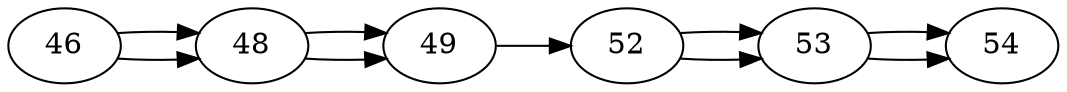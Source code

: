 digraph {
	46 -> 48
	46 -> 48
	48 -> 49
	48 -> 49
	49 -> 52
	52 -> 53
	52 -> 53
	53 -> 54
	53 -> 54
	rankdir=LR
}
